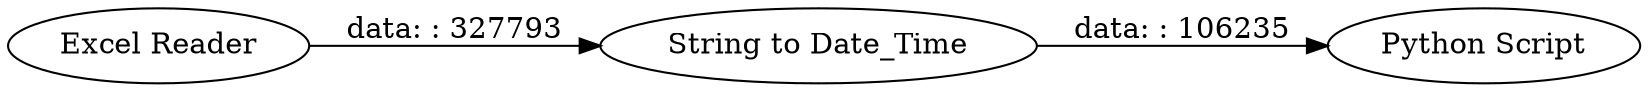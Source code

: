 digraph {
	"7865201757689143186_11" [label="String to Date_Time"]
	"7865201757689143186_10" [label="Excel Reader"]
	"7865201757689143186_12" [label="Python Script"]
	"7865201757689143186_10" -> "7865201757689143186_11" [label="data: : 327793"]
	"7865201757689143186_11" -> "7865201757689143186_12" [label="data: : 106235"]
	rankdir=LR
}

